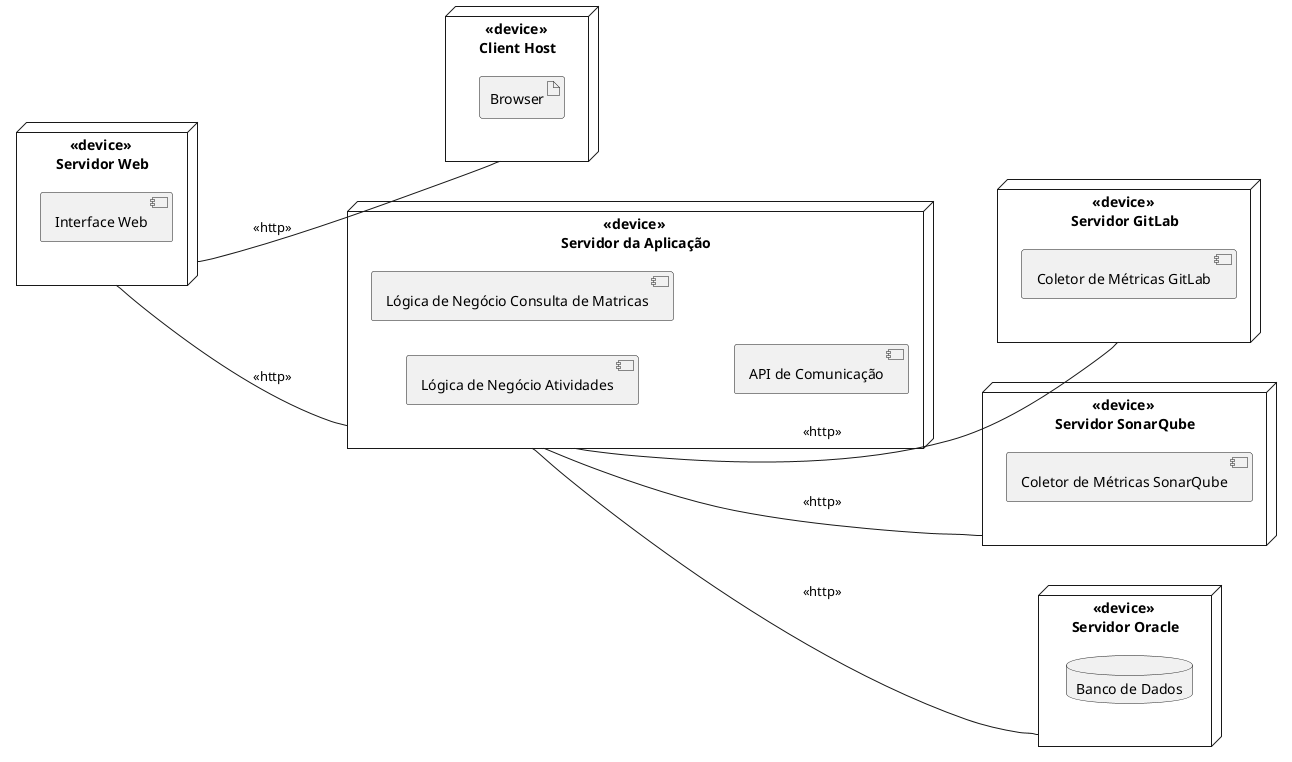 @startuml
' Definição dos nós de hardware

' skinparam linetype ortho
left to right direction


node "<<device>> \nServidor Web" as servidor_web {
    component "Interface Web" as Inteface
}

node "<<device>> \nClient Host" as client {
    artifact "Browser" as browser
}

node "<<device>> \nServidor da Aplicação" as aplicacao {
    component "Lógica de Negócio Atividades" as gerir_atividades
    component "Lógica de Negócio Consulta de Matricas" as coletar_metricas


    component "API de Comunicação" as api_comunicacao
}

node "<<device>> \nServidor GitLab" as gitlab {
    component "Coletor de Métricas GitLab" as coletor_gitlab
}

node "<<device>> \nServidor SonarQube" as sonarqube {
    component "Coletor de Métricas SonarQube" as coletor_sonarqube
}

node "<<device>> \nServidor Oracle" as oracle {
    database "Banco de Dados" as database
}

' Comunicação entre componentes e nós

servidor_web --- client : <<http>>
servidor_web --- aplicacao : <<http>> 
aplicacao --- oracle : <<http>>
aplicacao --- gitlab: <<http>>
aplicacao --- sonarqube: <<http>>

@enduml

